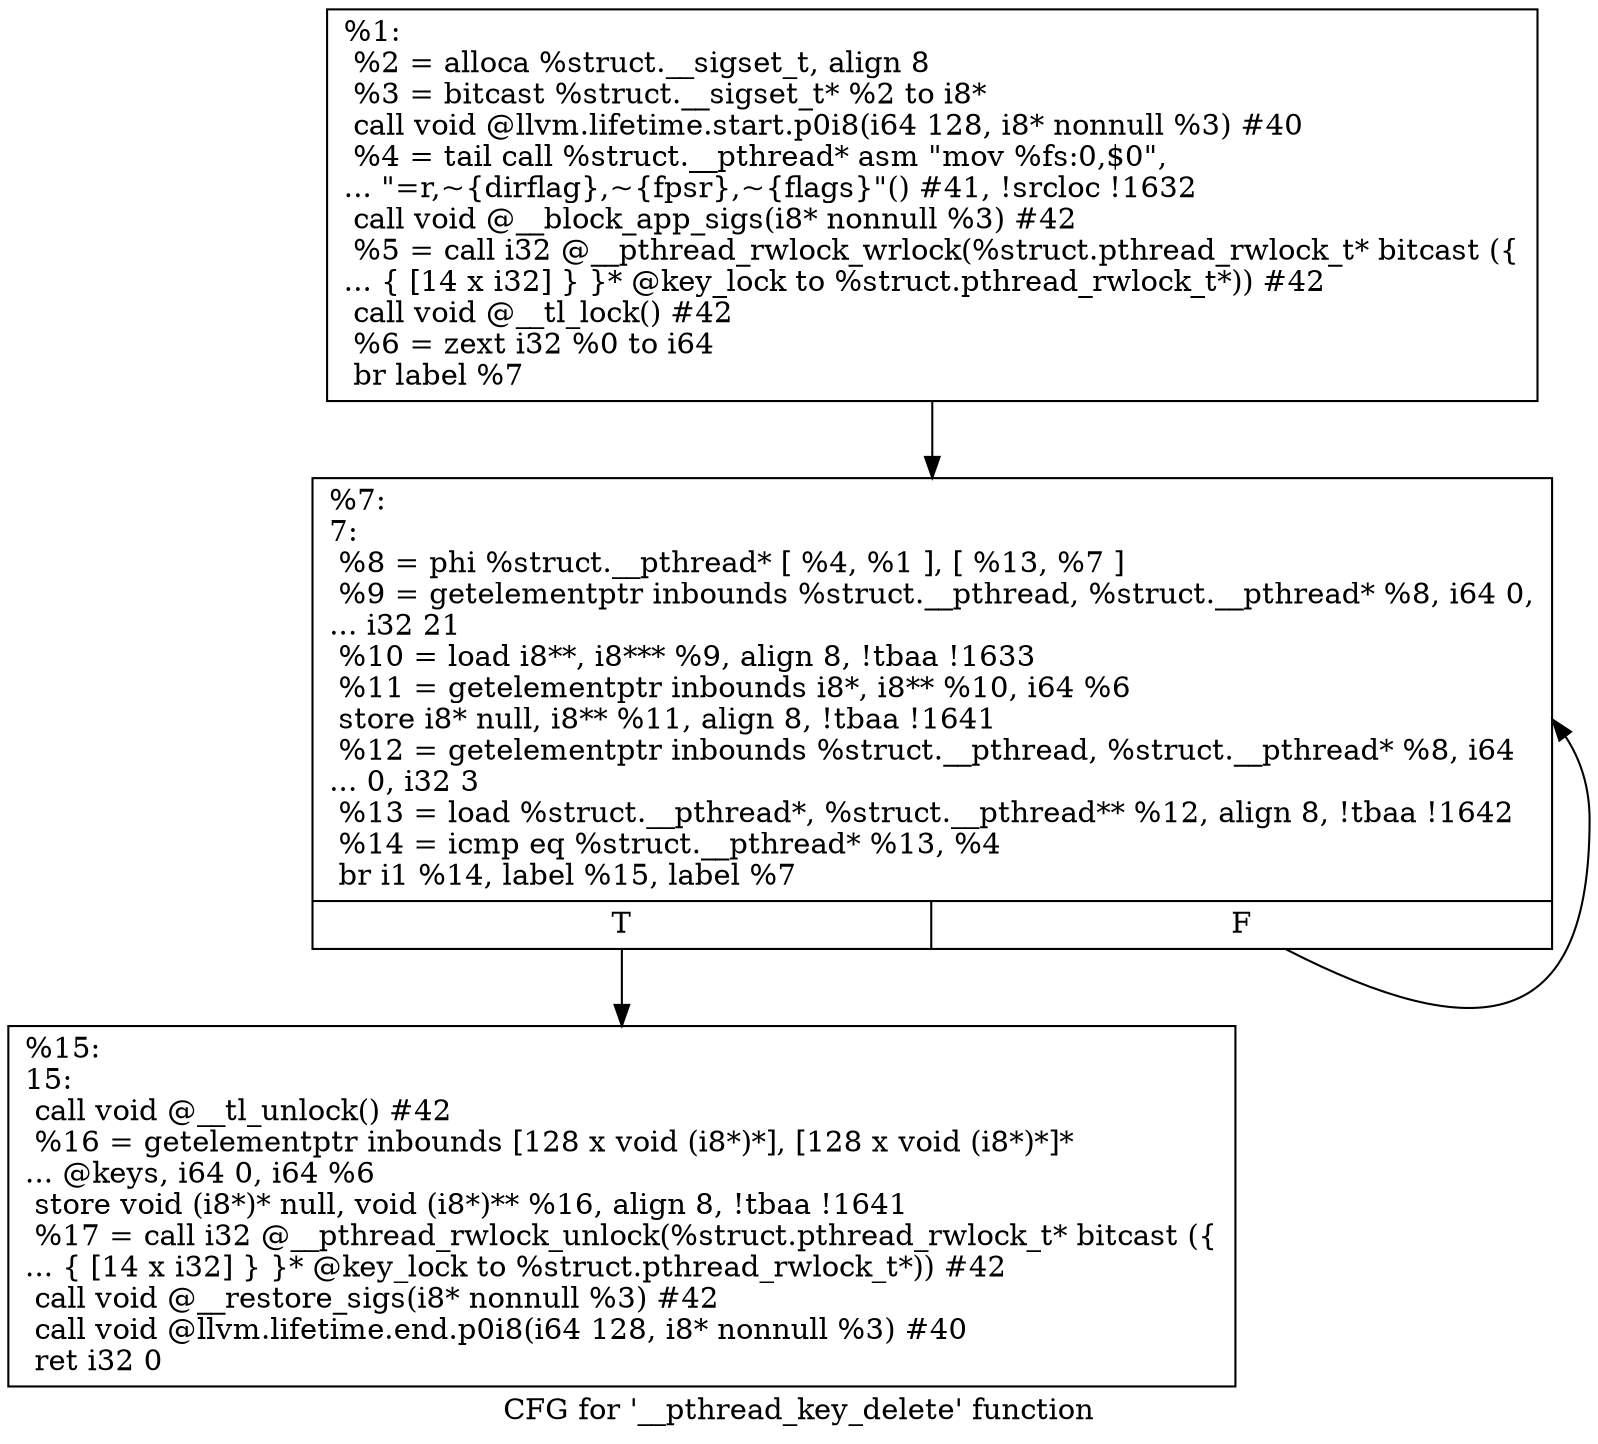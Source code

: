 digraph "CFG for '__pthread_key_delete' function" {
	label="CFG for '__pthread_key_delete' function";

	Node0x1c306b0 [shape=record,label="{%1:\l  %2 = alloca %struct.__sigset_t, align 8\l  %3 = bitcast %struct.__sigset_t* %2 to i8*\l  call void @llvm.lifetime.start.p0i8(i64 128, i8* nonnull %3) #40\l  %4 = tail call %struct.__pthread* asm \"mov %fs:0,$0\",\l... \"=r,~\{dirflag\},~\{fpsr\},~\{flags\}\"() #41, !srcloc !1632\l  call void @__block_app_sigs(i8* nonnull %3) #42\l  %5 = call i32 @__pthread_rwlock_wrlock(%struct.pthread_rwlock_t* bitcast (\{\l... \{ [14 x i32] \} \}* @key_lock to %struct.pthread_rwlock_t*)) #42\l  call void @__tl_lock() #42\l  %6 = zext i32 %0 to i64\l  br label %7\l}"];
	Node0x1c306b0 -> Node0x1c30700;
	Node0x1c30700 [shape=record,label="{%7:\l7:                                                \l  %8 = phi %struct.__pthread* [ %4, %1 ], [ %13, %7 ]\l  %9 = getelementptr inbounds %struct.__pthread, %struct.__pthread* %8, i64 0,\l... i32 21\l  %10 = load i8**, i8*** %9, align 8, !tbaa !1633\l  %11 = getelementptr inbounds i8*, i8** %10, i64 %6\l  store i8* null, i8** %11, align 8, !tbaa !1641\l  %12 = getelementptr inbounds %struct.__pthread, %struct.__pthread* %8, i64\l... 0, i32 3\l  %13 = load %struct.__pthread*, %struct.__pthread** %12, align 8, !tbaa !1642\l  %14 = icmp eq %struct.__pthread* %13, %4\l  br i1 %14, label %15, label %7\l|{<s0>T|<s1>F}}"];
	Node0x1c30700:s0 -> Node0x1c30750;
	Node0x1c30700:s1 -> Node0x1c30700;
	Node0x1c30750 [shape=record,label="{%15:\l15:                                               \l  call void @__tl_unlock() #42\l  %16 = getelementptr inbounds [128 x void (i8*)*], [128 x void (i8*)*]*\l... @keys, i64 0, i64 %6\l  store void (i8*)* null, void (i8*)** %16, align 8, !tbaa !1641\l  %17 = call i32 @__pthread_rwlock_unlock(%struct.pthread_rwlock_t* bitcast (\{\l... \{ [14 x i32] \} \}* @key_lock to %struct.pthread_rwlock_t*)) #42\l  call void @__restore_sigs(i8* nonnull %3) #42\l  call void @llvm.lifetime.end.p0i8(i64 128, i8* nonnull %3) #40\l  ret i32 0\l}"];
}
